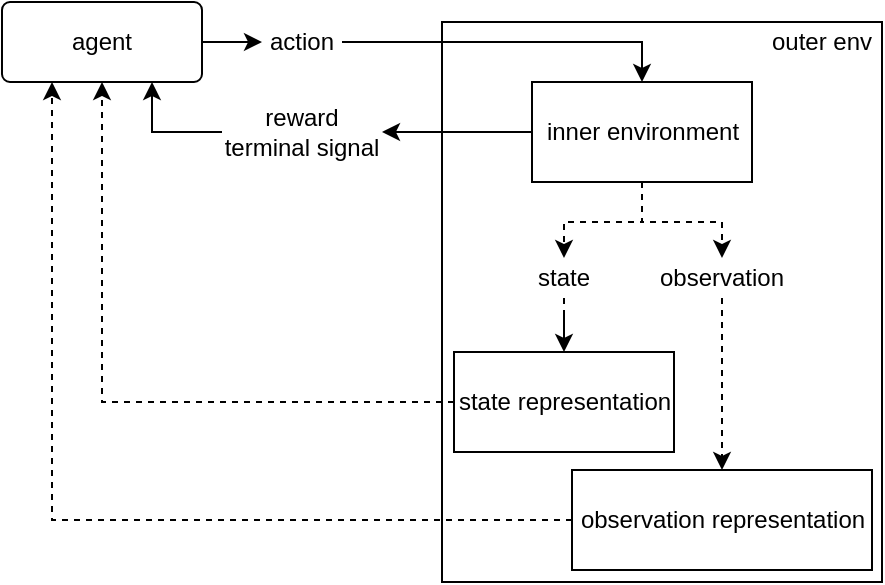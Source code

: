 <mxfile version="13.10.6" type="device"><diagram id="t3rDHdmr3LDrVuL9mrBa" name="Page-1"><mxGraphModel dx="1118" dy="807" grid="1" gridSize="10" guides="1" tooltips="1" connect="1" arrows="1" fold="1" page="1" pageScale="1" pageWidth="850" pageHeight="1100" math="0" shadow="0"><root><mxCell id="0"/><mxCell id="1" parent="0"/><mxCell id="sVHgaI_wqh-iElBakVkr-5" value="" style="rounded=0;whiteSpace=wrap;html=1;" vertex="1" parent="1"><mxGeometry x="340" y="130" width="220" height="280" as="geometry"/></mxCell><mxCell id="sVHgaI_wqh-iElBakVkr-13" style="edgeStyle=orthogonalEdgeStyle;rounded=0;orthogonalLoop=1;jettySize=auto;html=1;entryX=0;entryY=0.5;entryDx=0;entryDy=0;" edge="1" parent="1" source="sVHgaI_wqh-iElBakVkr-1" target="sVHgaI_wqh-iElBakVkr-12"><mxGeometry relative="1" as="geometry"/></mxCell><mxCell id="sVHgaI_wqh-iElBakVkr-1" value="agent" style="rounded=1;arcSize=10;whiteSpace=wrap;html=1;align=center;" vertex="1" parent="1"><mxGeometry x="120" y="120" width="100" height="40" as="geometry"/></mxCell><mxCell id="sVHgaI_wqh-iElBakVkr-43" style="edgeStyle=orthogonalEdgeStyle;rounded=0;orthogonalLoop=1;jettySize=auto;html=1;entryX=0.5;entryY=0;entryDx=0;entryDy=0;" edge="1" parent="1" source="sVHgaI_wqh-iElBakVkr-12" target="sVHgaI_wqh-iElBakVkr-35"><mxGeometry relative="1" as="geometry"/></mxCell><mxCell id="sVHgaI_wqh-iElBakVkr-12" value="action" style="text;html=1;strokeColor=none;fillColor=none;align=center;verticalAlign=middle;whiteSpace=wrap;rounded=0;" vertex="1" parent="1"><mxGeometry x="250" y="130" width="40" height="20" as="geometry"/></mxCell><mxCell id="sVHgaI_wqh-iElBakVkr-25" value="outer env" style="text;html=1;strokeColor=none;fillColor=none;align=center;verticalAlign=middle;whiteSpace=wrap;rounded=0;" vertex="1" parent="1"><mxGeometry x="500" y="130" width="60" height="20" as="geometry"/></mxCell><mxCell id="sVHgaI_wqh-iElBakVkr-32" style="edgeStyle=orthogonalEdgeStyle;rounded=0;orthogonalLoop=1;jettySize=auto;html=1;entryX=0.5;entryY=1;entryDx=0;entryDy=0;dashed=1;" edge="1" parent="1" source="sVHgaI_wqh-iElBakVkr-28" target="sVHgaI_wqh-iElBakVkr-1"><mxGeometry relative="1" as="geometry"/></mxCell><mxCell id="sVHgaI_wqh-iElBakVkr-28" value="state representation" style="html=1;" vertex="1" parent="1"><mxGeometry x="346" y="295" width="110" height="50" as="geometry"/></mxCell><mxCell id="sVHgaI_wqh-iElBakVkr-34" style="edgeStyle=orthogonalEdgeStyle;rounded=0;orthogonalLoop=1;jettySize=auto;html=1;entryX=0.25;entryY=1;entryDx=0;entryDy=0;dashed=1;" edge="1" parent="1" source="sVHgaI_wqh-iElBakVkr-29" target="sVHgaI_wqh-iElBakVkr-1"><mxGeometry relative="1" as="geometry"/></mxCell><mxCell id="sVHgaI_wqh-iElBakVkr-29" value="observation representation" style="html=1;" vertex="1" parent="1"><mxGeometry x="405" y="354" width="150" height="50" as="geometry"/></mxCell><mxCell id="sVHgaI_wqh-iElBakVkr-38" style="edgeStyle=orthogonalEdgeStyle;rounded=0;orthogonalLoop=1;jettySize=auto;html=1;entryX=0.5;entryY=0;entryDx=0;entryDy=0;dashed=1;" edge="1" parent="1" source="sVHgaI_wqh-iElBakVkr-35" target="sVHgaI_wqh-iElBakVkr-36"><mxGeometry relative="1" as="geometry"/></mxCell><mxCell id="sVHgaI_wqh-iElBakVkr-39" style="edgeStyle=orthogonalEdgeStyle;rounded=0;orthogonalLoop=1;jettySize=auto;html=1;entryX=0.5;entryY=0;entryDx=0;entryDy=0;dashed=1;" edge="1" parent="1" source="sVHgaI_wqh-iElBakVkr-35" target="sVHgaI_wqh-iElBakVkr-37"><mxGeometry relative="1" as="geometry"/></mxCell><mxCell id="sVHgaI_wqh-iElBakVkr-46" style="edgeStyle=orthogonalEdgeStyle;rounded=0;orthogonalLoop=1;jettySize=auto;html=1;entryX=1;entryY=0.5;entryDx=0;entryDy=0;" edge="1" parent="1" source="sVHgaI_wqh-iElBakVkr-35" target="sVHgaI_wqh-iElBakVkr-45"><mxGeometry relative="1" as="geometry"/></mxCell><mxCell id="sVHgaI_wqh-iElBakVkr-35" value="inner environment" style="html=1;" vertex="1" parent="1"><mxGeometry x="385" y="160" width="110" height="50" as="geometry"/></mxCell><mxCell id="sVHgaI_wqh-iElBakVkr-42" style="edgeStyle=orthogonalEdgeStyle;rounded=0;orthogonalLoop=1;jettySize=auto;html=1;entryX=0.5;entryY=0;entryDx=0;entryDy=0;dashed=1;" edge="1" parent="1" source="sVHgaI_wqh-iElBakVkr-36" target="sVHgaI_wqh-iElBakVkr-28"><mxGeometry relative="1" as="geometry"/></mxCell><mxCell id="sVHgaI_wqh-iElBakVkr-36" value="state" style="text;html=1;strokeColor=none;fillColor=none;align=center;verticalAlign=middle;whiteSpace=wrap;rounded=0;" vertex="1" parent="1"><mxGeometry x="381" y="248" width="40" height="20" as="geometry"/></mxCell><mxCell id="sVHgaI_wqh-iElBakVkr-40" style="edgeStyle=orthogonalEdgeStyle;rounded=0;orthogonalLoop=1;jettySize=auto;html=1;entryX=0.5;entryY=0;entryDx=0;entryDy=0;dashed=1;" edge="1" parent="1" source="sVHgaI_wqh-iElBakVkr-37" target="sVHgaI_wqh-iElBakVkr-29"><mxGeometry relative="1" as="geometry"/></mxCell><mxCell id="sVHgaI_wqh-iElBakVkr-37" value="observation" style="text;html=1;strokeColor=none;fillColor=none;align=center;verticalAlign=middle;whiteSpace=wrap;rounded=0;" vertex="1" parent="1"><mxGeometry x="445" y="248" width="70" height="20" as="geometry"/></mxCell><mxCell id="sVHgaI_wqh-iElBakVkr-47" style="edgeStyle=orthogonalEdgeStyle;rounded=0;orthogonalLoop=1;jettySize=auto;html=1;entryX=0.75;entryY=1;entryDx=0;entryDy=0;" edge="1" parent="1" source="sVHgaI_wqh-iElBakVkr-45" target="sVHgaI_wqh-iElBakVkr-1"><mxGeometry relative="1" as="geometry"/></mxCell><mxCell id="sVHgaI_wqh-iElBakVkr-45" value="reward terminal signal" style="text;html=1;strokeColor=none;fillColor=none;align=center;verticalAlign=middle;whiteSpace=wrap;rounded=0;" vertex="1" parent="1"><mxGeometry x="230" y="175" width="80" height="20" as="geometry"/></mxCell></root></mxGraphModel></diagram></mxfile>